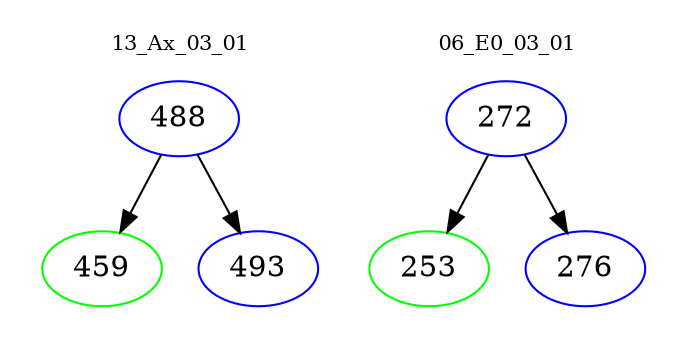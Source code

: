 digraph{
subgraph cluster_0 {
color = white
label = "13_Ax_03_01";
fontsize=10;
T0_488 [label="488", color="blue"]
T0_488 -> T0_459 [color="black"]
T0_459 [label="459", color="green"]
T0_488 -> T0_493 [color="black"]
T0_493 [label="493", color="blue"]
}
subgraph cluster_1 {
color = white
label = "06_E0_03_01";
fontsize=10;
T1_272 [label="272", color="blue"]
T1_272 -> T1_253 [color="black"]
T1_253 [label="253", color="green"]
T1_272 -> T1_276 [color="black"]
T1_276 [label="276", color="blue"]
}
}
